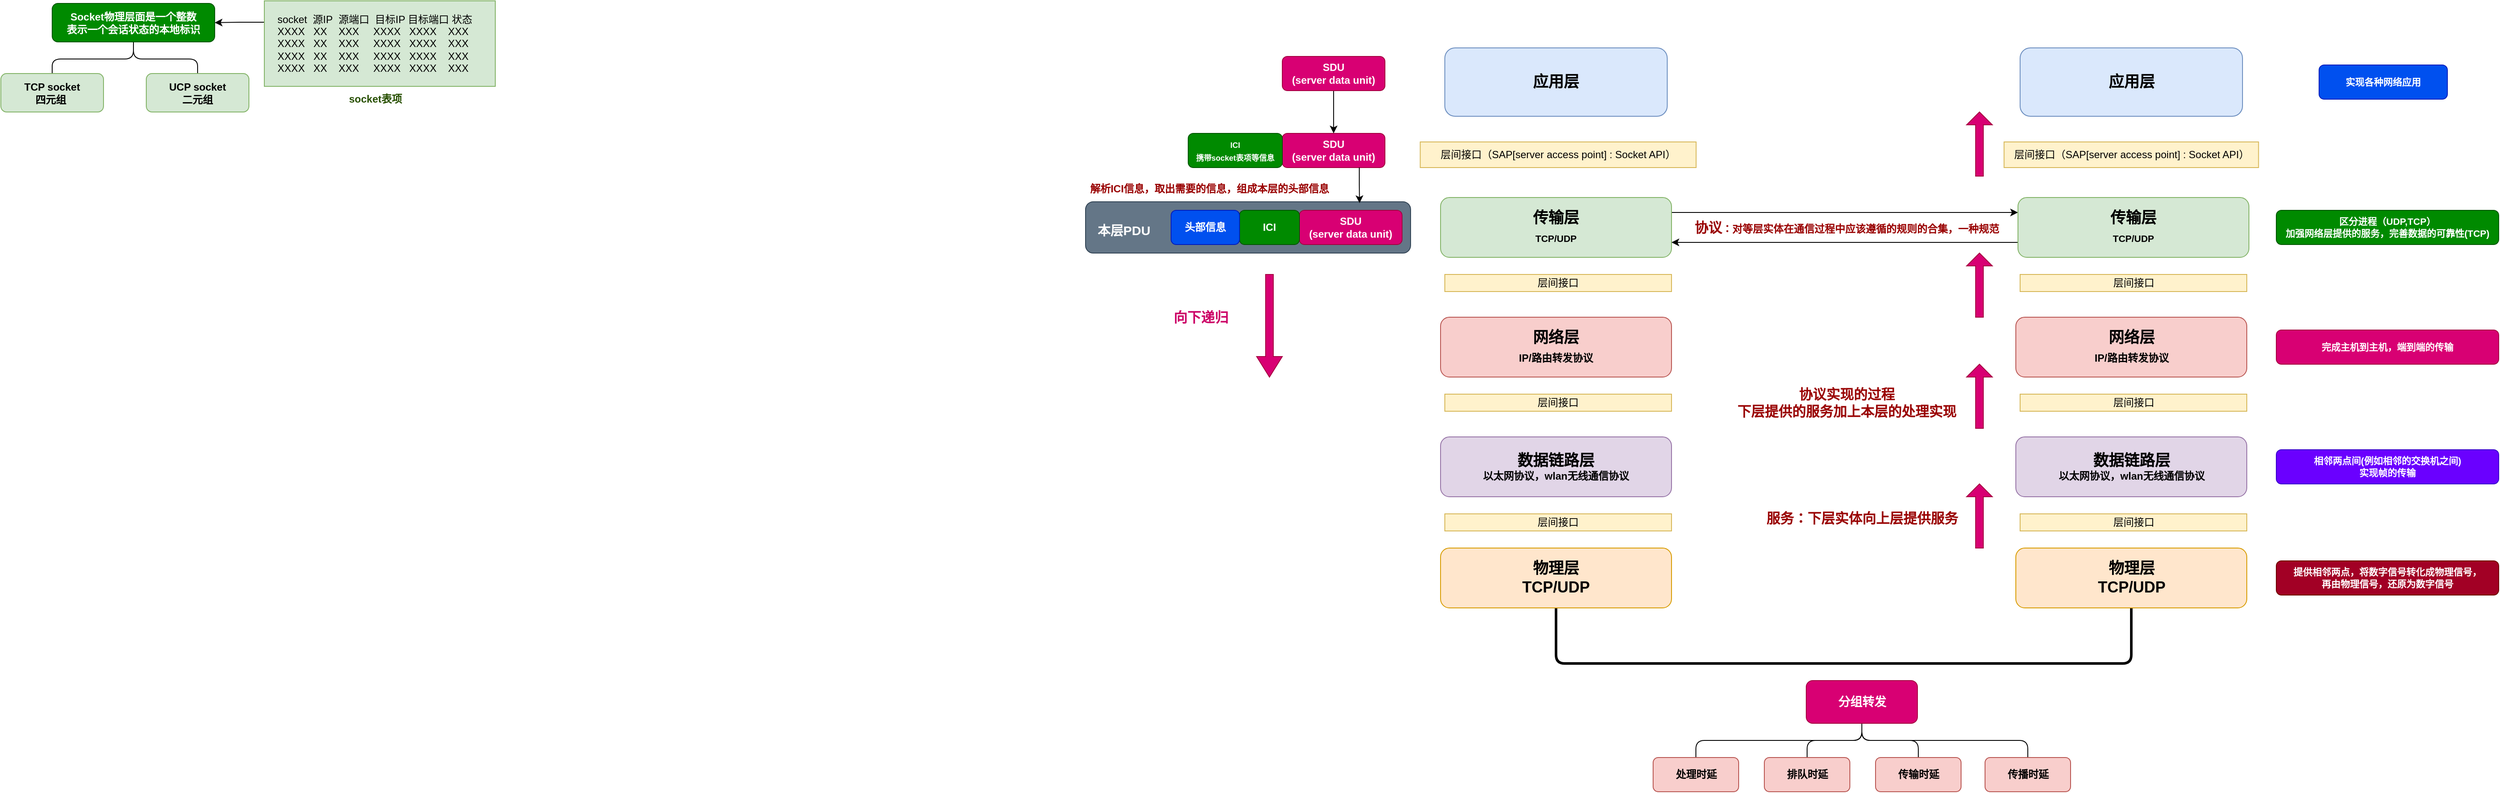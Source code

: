<mxfile version="24.2.5" type="device">
  <diagram name="第 1 页" id="-NdZUMtPmvERGnjt8l_o">
    <mxGraphModel dx="4040" dy="1408" grid="0" gridSize="10" guides="1" tooltips="1" connect="1" arrows="1" fold="1" page="0" pageScale="1" pageWidth="827" pageHeight="1169" math="0" shadow="0">
      <root>
        <mxCell id="0" />
        <mxCell id="1" parent="0" />
        <mxCell id="EleuDhAI7mdlDRZeNzF1-1" value="应用层" style="rounded=1;whiteSpace=wrap;html=1;fontSize=18;fontStyle=1;fillColor=#dae8fc;strokeColor=#6c8ebf;" parent="1" vertex="1">
          <mxGeometry x="238" y="170" width="260" height="80" as="geometry" />
        </mxCell>
        <mxCell id="EleuDhAI7mdlDRZeNzF1-2" value="层间接口（SAP[server access point] : Socket API）" style="rounded=0;whiteSpace=wrap;html=1;fillColor=#fff2cc;strokeColor=#d6b656;" parent="1" vertex="1">
          <mxGeometry x="209.25" y="280" width="322.5" height="30" as="geometry" />
        </mxCell>
        <mxCell id="EleuDhAI7mdlDRZeNzF1-41" style="edgeStyle=orthogonalEdgeStyle;rounded=0;orthogonalLoop=1;jettySize=auto;html=1;exitX=1;exitY=0.25;exitDx=0;exitDy=0;entryX=0;entryY=0.25;entryDx=0;entryDy=0;" parent="1" source="EleuDhAI7mdlDRZeNzF1-3" target="EleuDhAI7mdlDRZeNzF1-27" edge="1">
          <mxGeometry relative="1" as="geometry" />
        </mxCell>
        <mxCell id="EleuDhAI7mdlDRZeNzF1-3" value="传输层&lt;br&gt;&lt;font style=&quot;font-size: 11px;&quot;&gt;TCP/UDP&lt;/font&gt;" style="rounded=1;whiteSpace=wrap;html=1;fontSize=18;fontStyle=1;fillColor=#d5e8d4;strokeColor=#82b366;" parent="1" vertex="1">
          <mxGeometry x="233" y="345" width="270" height="70" as="geometry" />
        </mxCell>
        <mxCell id="EleuDhAI7mdlDRZeNzF1-4" value="层间接口" style="rounded=0;whiteSpace=wrap;html=1;fillColor=#fff2cc;strokeColor=#d6b656;" parent="1" vertex="1">
          <mxGeometry x="238" y="435" width="265" height="20" as="geometry" />
        </mxCell>
        <mxCell id="EleuDhAI7mdlDRZeNzF1-7" value="SDU&lt;br&gt;(server data unit)" style="rounded=1;whiteSpace=wrap;html=1;fillColor=#d80073;fontColor=#ffffff;strokeColor=#A50040;fontStyle=1" parent="1" vertex="1">
          <mxGeometry x="48" y="270" width="120" height="40" as="geometry" />
        </mxCell>
        <mxCell id="EleuDhAI7mdlDRZeNzF1-8" value="&lt;font style=&quot;font-size: 9px;&quot;&gt;ICI&lt;br&gt;携带socket表项等信息&lt;/font&gt;" style="rounded=1;whiteSpace=wrap;html=1;fillColor=#008a00;fontColor=#ffffff;strokeColor=#005700;fontStyle=1" parent="1" vertex="1">
          <mxGeometry x="-62" y="270" width="110" height="40" as="geometry" />
        </mxCell>
        <mxCell id="EleuDhAI7mdlDRZeNzF1-11" style="edgeStyle=orthogonalEdgeStyle;rounded=0;orthogonalLoop=1;jettySize=auto;html=1;exitX=0.5;exitY=1;exitDx=0;exitDy=0;entryX=0.5;entryY=0;entryDx=0;entryDy=0;" parent="1" source="EleuDhAI7mdlDRZeNzF1-10" target="EleuDhAI7mdlDRZeNzF1-7" edge="1">
          <mxGeometry relative="1" as="geometry" />
        </mxCell>
        <mxCell id="EleuDhAI7mdlDRZeNzF1-10" value="SDU&lt;br&gt;(server data unit)" style="rounded=1;whiteSpace=wrap;html=1;fillColor=#d80073;fontColor=#ffffff;strokeColor=#A50040;fontStyle=1" parent="1" vertex="1">
          <mxGeometry x="48" y="180" width="120" height="40" as="geometry" />
        </mxCell>
        <mxCell id="EleuDhAI7mdlDRZeNzF1-17" value="解析ICI信息，取出需要的信息，组成本层的头部信息" style="text;html=1;strokeColor=none;fillColor=none;align=center;verticalAlign=middle;whiteSpace=wrap;rounded=0;fontStyle=1;fontColor=#990000;" parent="1" vertex="1">
          <mxGeometry x="-182" y="320" width="290" height="30" as="geometry" />
        </mxCell>
        <mxCell id="EleuDhAI7mdlDRZeNzF1-18" value="网络层&lt;br&gt;&lt;font style=&quot;font-size: 12px;&quot;&gt;IP/路由转发协议&lt;/font&gt;" style="rounded=1;whiteSpace=wrap;html=1;fontSize=18;fontStyle=1;fillColor=#f8cecc;strokeColor=#b85450;" parent="1" vertex="1">
          <mxGeometry x="233" y="485" width="270" height="70" as="geometry" />
        </mxCell>
        <mxCell id="EleuDhAI7mdlDRZeNzF1-19" value="层间接口" style="rounded=0;whiteSpace=wrap;html=1;fillColor=#fff2cc;strokeColor=#d6b656;" parent="1" vertex="1">
          <mxGeometry x="238" y="575" width="265" height="20" as="geometry" />
        </mxCell>
        <mxCell id="EleuDhAI7mdlDRZeNzF1-20" value="&lt;b style=&quot;font-size: 18px;&quot;&gt;数据链路层&lt;/b&gt;&lt;br&gt;&lt;b&gt;以太网协议，wlan无线通信协议&lt;/b&gt;" style="rounded=1;whiteSpace=wrap;html=1;fillColor=#e1d5e7;strokeColor=#9673a6;verticalAlign=middle;" parent="1" vertex="1">
          <mxGeometry x="233" y="625" width="270" height="70" as="geometry" />
        </mxCell>
        <mxCell id="EleuDhAI7mdlDRZeNzF1-21" value="层间接口" style="rounded=0;whiteSpace=wrap;html=1;fillColor=#fff2cc;strokeColor=#d6b656;" parent="1" vertex="1">
          <mxGeometry x="238" y="715" width="265" height="20" as="geometry" />
        </mxCell>
        <mxCell id="EleuDhAI7mdlDRZeNzF1-73" style="edgeStyle=orthogonalEdgeStyle;shape=connector;curved=0;rounded=1;orthogonalLoop=1;jettySize=auto;html=1;exitX=0.5;exitY=1;exitDx=0;exitDy=0;entryX=0.5;entryY=1;entryDx=0;entryDy=0;labelBackgroundColor=default;strokeColor=default;align=center;verticalAlign=middle;fontFamily=Helvetica;fontSize=11;fontColor=default;endArrow=none;endFill=0;strokeWidth=3;" parent="1" source="EleuDhAI7mdlDRZeNzF1-22" target="EleuDhAI7mdlDRZeNzF1-33" edge="1">
          <mxGeometry relative="1" as="geometry">
            <Array as="points">
              <mxPoint x="368" y="890" />
              <mxPoint x="1041" y="890" />
            </Array>
          </mxGeometry>
        </mxCell>
        <mxCell id="EleuDhAI7mdlDRZeNzF1-22" value="物理层&lt;br&gt;TCP/UDP" style="rounded=1;whiteSpace=wrap;html=1;fontSize=18;fontStyle=1;fillColor=#ffe6cc;strokeColor=#d79b00;" parent="1" vertex="1">
          <mxGeometry x="233" y="755" width="270" height="70" as="geometry" />
        </mxCell>
        <mxCell id="EleuDhAI7mdlDRZeNzF1-25" value="应用层" style="rounded=1;whiteSpace=wrap;html=1;fontSize=18;fontStyle=1;fillColor=#dae8fc;strokeColor=#6c8ebf;" parent="1" vertex="1">
          <mxGeometry x="910.5" y="170" width="260" height="80" as="geometry" />
        </mxCell>
        <mxCell id="EleuDhAI7mdlDRZeNzF1-26" value="层间接口（SAP[server access point] : Socket API）" style="rounded=0;whiteSpace=wrap;html=1;fillColor=#fff2cc;strokeColor=#d6b656;" parent="1" vertex="1">
          <mxGeometry x="891.75" y="280" width="297.5" height="30" as="geometry" />
        </mxCell>
        <mxCell id="EleuDhAI7mdlDRZeNzF1-42" style="edgeStyle=orthogonalEdgeStyle;rounded=0;orthogonalLoop=1;jettySize=auto;html=1;exitX=0;exitY=0.75;exitDx=0;exitDy=0;entryX=1;entryY=0.75;entryDx=0;entryDy=0;" parent="1" source="EleuDhAI7mdlDRZeNzF1-27" target="EleuDhAI7mdlDRZeNzF1-3" edge="1">
          <mxGeometry relative="1" as="geometry" />
        </mxCell>
        <mxCell id="EleuDhAI7mdlDRZeNzF1-27" value="传输层&lt;br&gt;&lt;font style=&quot;font-size: 11px;&quot;&gt;TCP/UDP&lt;/font&gt;" style="rounded=1;whiteSpace=wrap;html=1;fontSize=18;fontStyle=1;fillColor=#d5e8d4;strokeColor=#82b366;" parent="1" vertex="1">
          <mxGeometry x="908" y="345" width="270" height="70" as="geometry" />
        </mxCell>
        <mxCell id="EleuDhAI7mdlDRZeNzF1-28" value="层间接口" style="rounded=0;whiteSpace=wrap;html=1;fillColor=#fff2cc;strokeColor=#d6b656;" parent="1" vertex="1">
          <mxGeometry x="910.5" y="435" width="265" height="20" as="geometry" />
        </mxCell>
        <mxCell id="EleuDhAI7mdlDRZeNzF1-29" value="网络层&lt;br&gt;&lt;font style=&quot;font-size: 12px;&quot;&gt;IP/路由转发协议&lt;/font&gt;" style="rounded=1;whiteSpace=wrap;html=1;fontSize=18;fontStyle=1;fillColor=#f8cecc;strokeColor=#b85450;" parent="1" vertex="1">
          <mxGeometry x="905.5" y="485" width="270" height="70" as="geometry" />
        </mxCell>
        <mxCell id="EleuDhAI7mdlDRZeNzF1-30" value="层间接口" style="rounded=0;whiteSpace=wrap;html=1;fillColor=#fff2cc;strokeColor=#d6b656;" parent="1" vertex="1">
          <mxGeometry x="910.5" y="575" width="265" height="20" as="geometry" />
        </mxCell>
        <mxCell id="EleuDhAI7mdlDRZeNzF1-31" value="&lt;b style=&quot;font-size: 18px;&quot;&gt;数据链路层&lt;/b&gt;&lt;br&gt;&lt;b&gt;以太网协议，wlan无线通信协议&lt;/b&gt;" style="rounded=1;whiteSpace=wrap;html=1;fillColor=#e1d5e7;strokeColor=#9673a6;verticalAlign=middle;" parent="1" vertex="1">
          <mxGeometry x="905.5" y="625" width="270" height="70" as="geometry" />
        </mxCell>
        <mxCell id="EleuDhAI7mdlDRZeNzF1-32" value="层间接口" style="rounded=0;whiteSpace=wrap;html=1;fillColor=#fff2cc;strokeColor=#d6b656;" parent="1" vertex="1">
          <mxGeometry x="910.5" y="715" width="265" height="20" as="geometry" />
        </mxCell>
        <mxCell id="EleuDhAI7mdlDRZeNzF1-33" value="物理层&lt;br&gt;TCP/UDP" style="rounded=1;whiteSpace=wrap;html=1;fontSize=18;fontStyle=1;fillColor=#ffe6cc;strokeColor=#d79b00;" parent="1" vertex="1">
          <mxGeometry x="905.5" y="755" width="270" height="70" as="geometry" />
        </mxCell>
        <mxCell id="EleuDhAI7mdlDRZeNzF1-40" value="&lt;font style=&quot;font-size: 16px;&quot;&gt;协议&lt;/font&gt;：对等层实体在通信过程中应该遵循的规则的合集，一种规范" style="text;html=1;strokeColor=none;fillColor=none;align=center;verticalAlign=middle;whiteSpace=wrap;rounded=0;fontStyle=1;fontColor=#990000;" parent="1" vertex="1">
          <mxGeometry x="528" y="365" width="360" height="30" as="geometry" />
        </mxCell>
        <mxCell id="EleuDhAI7mdlDRZeNzF1-46" value="" style="shape=singleArrow;direction=north;whiteSpace=wrap;html=1;fillColor=#d80073;strokeColor=#A50040;fontColor=#ffffff;" parent="1" vertex="1">
          <mxGeometry x="848" y="680" width="30" height="75" as="geometry" />
        </mxCell>
        <mxCell id="EleuDhAI7mdlDRZeNzF1-48" value="" style="shape=singleArrow;direction=north;whiteSpace=wrap;html=1;fillColor=#d80073;strokeColor=#A50040;fontColor=#ffffff;" parent="1" vertex="1">
          <mxGeometry x="848" y="540" width="30" height="75" as="geometry" />
        </mxCell>
        <mxCell id="EleuDhAI7mdlDRZeNzF1-49" value="" style="shape=singleArrow;direction=north;whiteSpace=wrap;html=1;fillColor=#d80073;strokeColor=#A50040;fontColor=#ffffff;" parent="1" vertex="1">
          <mxGeometry x="848" y="410" width="30" height="75" as="geometry" />
        </mxCell>
        <mxCell id="EleuDhAI7mdlDRZeNzF1-50" value="" style="shape=singleArrow;direction=north;whiteSpace=wrap;html=1;fillColor=#d80073;strokeColor=#A50040;fontColor=#ffffff;" parent="1" vertex="1">
          <mxGeometry x="848" y="245" width="30" height="75" as="geometry" />
        </mxCell>
        <mxCell id="EleuDhAI7mdlDRZeNzF1-51" value="&lt;span style=&quot;font-size: 16px;&quot;&gt;服务：下层实体向上层提供服务&lt;/span&gt;" style="text;html=1;strokeColor=none;fillColor=none;align=center;verticalAlign=middle;whiteSpace=wrap;rounded=0;fontStyle=1;fontColor=#990000;" parent="1" vertex="1">
          <mxGeometry x="545.5" y="705" width="360" height="30" as="geometry" />
        </mxCell>
        <mxCell id="EleuDhAI7mdlDRZeNzF1-52" value="&lt;span style=&quot;font-size: 16px;&quot;&gt;协议实现的过程&lt;br&gt;下层提供的服务加上本层的处理实现&lt;br&gt;&lt;/span&gt;" style="text;html=1;strokeColor=none;fillColor=none;align=center;verticalAlign=middle;whiteSpace=wrap;rounded=0;fontStyle=1;fontColor=#990000;" parent="1" vertex="1">
          <mxGeometry x="528" y="570" width="360" height="30" as="geometry" />
        </mxCell>
        <mxCell id="EleuDhAI7mdlDRZeNzF1-68" style="edgeStyle=orthogonalEdgeStyle;rounded=0;orthogonalLoop=1;jettySize=auto;html=1;exitX=0;exitY=0.25;exitDx=0;exitDy=0;entryX=1;entryY=0.5;entryDx=0;entryDy=0;" parent="1" source="EleuDhAI7mdlDRZeNzF1-56" target="EleuDhAI7mdlDRZeNzF1-66" edge="1">
          <mxGeometry relative="1" as="geometry" />
        </mxCell>
        <mxCell id="EleuDhAI7mdlDRZeNzF1-56" value="&amp;nbsp; &amp;nbsp; socket&amp;nbsp; 源IP&amp;nbsp; 源端口&amp;nbsp; 目标IP 目标端口 状态&lt;br&gt;&amp;nbsp; &amp;nbsp; XXXX&amp;nbsp; &amp;nbsp;XX&amp;nbsp; &amp;nbsp; XXX&amp;nbsp; &amp;nbsp; &amp;nbsp;XXXX&amp;nbsp; &amp;nbsp;XXXX&amp;nbsp; &amp;nbsp; XXX&lt;br&gt;&amp;nbsp; &amp;nbsp; XXXX&amp;nbsp; &amp;nbsp;XX&amp;nbsp; &amp;nbsp; XXX&amp;nbsp; &amp;nbsp; &amp;nbsp;XXXX&amp;nbsp; &amp;nbsp;XXXX&amp;nbsp; &amp;nbsp; XXX&lt;br&gt;&amp;nbsp; &amp;nbsp; XXXX&amp;nbsp; &amp;nbsp;XX&amp;nbsp; &amp;nbsp; XXX&amp;nbsp; &amp;nbsp; &amp;nbsp;XXXX&amp;nbsp; &amp;nbsp;XXXX&amp;nbsp; &amp;nbsp; XXX&lt;br&gt;&amp;nbsp; &amp;nbsp; XXXX&amp;nbsp; &amp;nbsp;XX&amp;nbsp; &amp;nbsp; XXX&amp;nbsp; &amp;nbsp; &amp;nbsp;XXXX&amp;nbsp; &amp;nbsp;XXXX&amp;nbsp; &amp;nbsp; XXX" style="rounded=0;whiteSpace=wrap;html=1;align=left;fillColor=#d5e8d4;strokeColor=#82b366;" parent="1" vertex="1">
          <mxGeometry x="-1142" y="115" width="270" height="100" as="geometry" />
        </mxCell>
        <mxCell id="EleuDhAI7mdlDRZeNzF1-59" value="socket表项" style="text;html=1;strokeColor=none;fillColor=none;align=center;verticalAlign=middle;whiteSpace=wrap;rounded=0;fontStyle=1;fontColor=#274F00;" parent="1" vertex="1">
          <mxGeometry x="-1092" y="215" width="160" height="30" as="geometry" />
        </mxCell>
        <mxCell id="EleuDhAI7mdlDRZeNzF1-63" value="" style="group;fontStyle=1;fontColor=#FFFFFF;" parent="1" vertex="1" connectable="0">
          <mxGeometry x="-182" y="350" width="380" height="60" as="geometry" />
        </mxCell>
        <mxCell id="EleuDhAI7mdlDRZeNzF1-60" value="" style="rounded=1;whiteSpace=wrap;html=1;fillColor=#647687;fontColor=#ffffff;strokeColor=#314354;" parent="EleuDhAI7mdlDRZeNzF1-63" vertex="1">
          <mxGeometry width="380" height="60" as="geometry" />
        </mxCell>
        <mxCell id="EleuDhAI7mdlDRZeNzF1-12" value="SDU&lt;br&gt;(server data unit)" style="rounded=1;whiteSpace=wrap;html=1;fillColor=#d80073;fontColor=#ffffff;strokeColor=#A50040;fontStyle=1" parent="EleuDhAI7mdlDRZeNzF1-63" vertex="1">
          <mxGeometry x="250" y="10" width="120" height="40" as="geometry" />
        </mxCell>
        <mxCell id="EleuDhAI7mdlDRZeNzF1-13" value="ICI" style="rounded=1;whiteSpace=wrap;html=1;fillColor=#008a00;fontColor=#ffffff;strokeColor=#005700;fontStyle=1" parent="EleuDhAI7mdlDRZeNzF1-63" vertex="1">
          <mxGeometry x="180" y="10" width="70" height="40" as="geometry" />
        </mxCell>
        <mxCell id="EleuDhAI7mdlDRZeNzF1-14" value="头部信息" style="rounded=1;whiteSpace=wrap;html=1;fillColor=#0050ef;fontColor=#ffffff;strokeColor=#001DBC;fontStyle=1" parent="EleuDhAI7mdlDRZeNzF1-63" vertex="1">
          <mxGeometry x="100" y="10" width="80" height="40" as="geometry" />
        </mxCell>
        <mxCell id="EleuDhAI7mdlDRZeNzF1-65" value="&lt;font style=&quot;font-size: 15px;&quot; color=&quot;#ffffff&quot;&gt;本层PDU&lt;/font&gt;" style="text;html=1;strokeColor=none;fillColor=none;align=center;verticalAlign=middle;whiteSpace=wrap;rounded=0;fontStyle=1" parent="EleuDhAI7mdlDRZeNzF1-63" vertex="1">
          <mxGeometry x="10" y="15" width="70" height="35" as="geometry" />
        </mxCell>
        <mxCell id="EleuDhAI7mdlDRZeNzF1-71" style="edgeStyle=orthogonalEdgeStyle;rounded=1;orthogonalLoop=1;jettySize=auto;html=1;exitX=0.5;exitY=1;exitDx=0;exitDy=0;curved=0;endArrow=none;endFill=0;" parent="1" source="EleuDhAI7mdlDRZeNzF1-66" target="EleuDhAI7mdlDRZeNzF1-69" edge="1">
          <mxGeometry relative="1" as="geometry" />
        </mxCell>
        <mxCell id="EleuDhAI7mdlDRZeNzF1-72" style="edgeStyle=orthogonalEdgeStyle;shape=connector;curved=0;rounded=1;orthogonalLoop=1;jettySize=auto;html=1;exitX=0.5;exitY=1;exitDx=0;exitDy=0;entryX=0.5;entryY=0;entryDx=0;entryDy=0;labelBackgroundColor=default;strokeColor=default;align=center;verticalAlign=middle;fontFamily=Helvetica;fontSize=11;fontColor=default;endArrow=none;endFill=0;" parent="1" source="EleuDhAI7mdlDRZeNzF1-66" target="EleuDhAI7mdlDRZeNzF1-70" edge="1">
          <mxGeometry relative="1" as="geometry" />
        </mxCell>
        <mxCell id="EleuDhAI7mdlDRZeNzF1-66" value="Socket物理层面是一个整数&lt;br&gt;表示一个会话状态的本地标识" style="rounded=1;whiteSpace=wrap;html=1;fillColor=#008a00;fontColor=#ffffff;strokeColor=#005700;fontStyle=1" parent="1" vertex="1">
          <mxGeometry x="-1390" y="118" width="190" height="45" as="geometry" />
        </mxCell>
        <mxCell id="EleuDhAI7mdlDRZeNzF1-69" value="TCP socket&lt;br&gt;四元组&amp;nbsp;" style="rounded=1;whiteSpace=wrap;html=1;fillColor=#d5e8d4;strokeColor=#82b366;fontStyle=1" parent="1" vertex="1">
          <mxGeometry x="-1450" y="200" width="120" height="45" as="geometry" />
        </mxCell>
        <mxCell id="EleuDhAI7mdlDRZeNzF1-70" value="UCP socket&lt;br&gt;二元组" style="rounded=1;whiteSpace=wrap;html=1;fillColor=#d5e8d4;strokeColor=#82b366;fontStyle=1" parent="1" vertex="1">
          <mxGeometry x="-1280" y="200" width="120" height="45" as="geometry" />
        </mxCell>
        <mxCell id="EleuDhAI7mdlDRZeNzF1-89" style="edgeStyle=orthogonalEdgeStyle;shape=connector;curved=0;rounded=1;orthogonalLoop=1;jettySize=auto;html=1;exitX=0.5;exitY=1;exitDx=0;exitDy=0;entryX=0.5;entryY=0;entryDx=0;entryDy=0;labelBackgroundColor=default;strokeColor=default;align=center;verticalAlign=middle;fontFamily=Helvetica;fontSize=11;fontColor=default;endArrow=none;endFill=0;" parent="1" source="EleuDhAI7mdlDRZeNzF1-81" target="EleuDhAI7mdlDRZeNzF1-85" edge="1">
          <mxGeometry relative="1" as="geometry" />
        </mxCell>
        <mxCell id="EleuDhAI7mdlDRZeNzF1-90" style="edgeStyle=orthogonalEdgeStyle;shape=connector;curved=0;rounded=1;orthogonalLoop=1;jettySize=auto;html=1;exitX=0.5;exitY=1;exitDx=0;exitDy=0;entryX=0.5;entryY=0;entryDx=0;entryDy=0;labelBackgroundColor=default;strokeColor=default;align=center;verticalAlign=middle;fontFamily=Helvetica;fontSize=11;fontColor=default;endArrow=none;endFill=0;" parent="1" source="EleuDhAI7mdlDRZeNzF1-81" target="EleuDhAI7mdlDRZeNzF1-86" edge="1">
          <mxGeometry relative="1" as="geometry" />
        </mxCell>
        <mxCell id="EleuDhAI7mdlDRZeNzF1-92" style="edgeStyle=orthogonalEdgeStyle;shape=connector;curved=0;rounded=1;orthogonalLoop=1;jettySize=auto;html=1;exitX=0.5;exitY=1;exitDx=0;exitDy=0;entryX=0.5;entryY=0;entryDx=0;entryDy=0;labelBackgroundColor=default;strokeColor=default;align=center;verticalAlign=middle;fontFamily=Helvetica;fontSize=11;fontColor=default;endArrow=none;endFill=0;" parent="1" source="EleuDhAI7mdlDRZeNzF1-81" target="EleuDhAI7mdlDRZeNzF1-83" edge="1">
          <mxGeometry relative="1" as="geometry" />
        </mxCell>
        <mxCell id="EleuDhAI7mdlDRZeNzF1-93" style="edgeStyle=orthogonalEdgeStyle;shape=connector;curved=0;rounded=1;orthogonalLoop=1;jettySize=auto;html=1;exitX=0.5;exitY=1;exitDx=0;exitDy=0;entryX=0.5;entryY=0;entryDx=0;entryDy=0;labelBackgroundColor=default;strokeColor=default;align=center;verticalAlign=middle;fontFamily=Helvetica;fontSize=11;fontColor=default;endArrow=none;endFill=0;" parent="1" source="EleuDhAI7mdlDRZeNzF1-81" target="EleuDhAI7mdlDRZeNzF1-87" edge="1">
          <mxGeometry relative="1" as="geometry" />
        </mxCell>
        <mxCell id="EleuDhAI7mdlDRZeNzF1-81" value="&lt;font style=&quot;font-size: 14px;&quot;&gt;分组转发&lt;/font&gt;" style="rounded=1;whiteSpace=wrap;html=1;fontFamily=Helvetica;fontSize=11;fontColor=#ffffff;fillColor=#d80073;strokeColor=#A50040;fontStyle=1" parent="1" vertex="1">
          <mxGeometry x="660.5" y="910" width="130" height="50" as="geometry" />
        </mxCell>
        <mxCell id="EleuDhAI7mdlDRZeNzF1-83" value="&lt;font style=&quot;font-size: 12px;&quot;&gt;处理时延&lt;/font&gt;" style="rounded=1;whiteSpace=wrap;html=1;fontFamily=Helvetica;fontSize=11;fillColor=#f8cecc;strokeColor=#b85450;fontStyle=1" parent="1" vertex="1">
          <mxGeometry x="481.5" y="1000" width="100" height="40" as="geometry" />
        </mxCell>
        <mxCell id="EleuDhAI7mdlDRZeNzF1-85" value="&lt;font style=&quot;font-size: 12px;&quot;&gt;排队时延&lt;/font&gt;" style="rounded=1;whiteSpace=wrap;html=1;fontFamily=Helvetica;fontSize=11;fillColor=#f8cecc;strokeColor=#b85450;fontStyle=1" parent="1" vertex="1">
          <mxGeometry x="611.5" y="1000" width="100" height="40" as="geometry" />
        </mxCell>
        <mxCell id="EleuDhAI7mdlDRZeNzF1-86" value="&lt;font style=&quot;font-size: 12px;&quot;&gt;传输时延&lt;/font&gt;" style="rounded=1;whiteSpace=wrap;html=1;fontFamily=Helvetica;fontSize=11;fillColor=#f8cecc;strokeColor=#b85450;fontStyle=1" parent="1" vertex="1">
          <mxGeometry x="741.5" y="1000" width="100" height="40" as="geometry" />
        </mxCell>
        <mxCell id="EleuDhAI7mdlDRZeNzF1-87" value="&lt;font style=&quot;font-size: 12px;&quot;&gt;传播时延&lt;/font&gt;" style="rounded=1;whiteSpace=wrap;html=1;fontFamily=Helvetica;fontSize=11;fillColor=#f8cecc;strokeColor=#b85450;fontStyle=1" parent="1" vertex="1">
          <mxGeometry x="869.5" y="1000" width="100" height="40" as="geometry" />
        </mxCell>
        <mxCell id="EleuDhAI7mdlDRZeNzF1-94" value="" style="shape=singleArrow;direction=north;whiteSpace=wrap;html=1;fillColor=#d80073;strokeColor=#A50040;fontColor=#ffffff;rotation=-180;" parent="1" vertex="1">
          <mxGeometry x="18" y="435" width="30" height="120" as="geometry" />
        </mxCell>
        <mxCell id="EleuDhAI7mdlDRZeNzF1-95" value="&lt;font color=&quot;#cc0066&quot; style=&quot;font-size: 16px;&quot;&gt;向下递归&lt;/font&gt;" style="text;html=1;strokeColor=none;fillColor=none;align=center;verticalAlign=middle;whiteSpace=wrap;rounded=0;fontStyle=1;fontColor=#990000;fontSize=16;" parent="1" vertex="1">
          <mxGeometry x="-112" y="460" width="130" height="50" as="geometry" />
        </mxCell>
        <mxCell id="EleuDhAI7mdlDRZeNzF1-98" style="edgeStyle=orthogonalEdgeStyle;shape=connector;rounded=0;orthogonalLoop=1;jettySize=auto;html=1;exitX=0.75;exitY=1;exitDx=0;exitDy=0;entryX=0.843;entryY=0.026;entryDx=0;entryDy=0;entryPerimeter=0;labelBackgroundColor=default;strokeColor=default;align=center;verticalAlign=middle;fontFamily=Helvetica;fontSize=11;fontColor=default;endArrow=classic;" parent="1" source="EleuDhAI7mdlDRZeNzF1-7" target="EleuDhAI7mdlDRZeNzF1-60" edge="1">
          <mxGeometry relative="1" as="geometry" />
        </mxCell>
        <mxCell id="EleuDhAI7mdlDRZeNzF1-99" value="提供相邻两点，将数字信号转化成物理信号，&lt;br&gt;再由物理信号，还原为数字信号" style="rounded=1;whiteSpace=wrap;html=1;fontFamily=Helvetica;fontSize=11;fontColor=#ffffff;fillColor=#a20025;strokeColor=#6F0000;fontStyle=1" parent="1" vertex="1">
          <mxGeometry x="1210" y="770" width="260" height="40" as="geometry" />
        </mxCell>
        <mxCell id="EleuDhAI7mdlDRZeNzF1-100" value="相邻两点间(例如相邻的交换机之间)&lt;br&gt;实现帧的传输" style="rounded=1;whiteSpace=wrap;html=1;fontFamily=Helvetica;fontSize=11;fontColor=#ffffff;fillColor=#6a00ff;strokeColor=#3700CC;fontStyle=1" parent="1" vertex="1">
          <mxGeometry x="1210" y="640" width="260" height="40" as="geometry" />
        </mxCell>
        <mxCell id="EleuDhAI7mdlDRZeNzF1-101" value="完成主机到主机，端到端的传输" style="rounded=1;whiteSpace=wrap;html=1;fontFamily=Helvetica;fontSize=11;fontColor=#ffffff;fillColor=#d80073;strokeColor=#A50040;fontStyle=1" parent="1" vertex="1">
          <mxGeometry x="1210" y="500" width="260" height="40" as="geometry" />
        </mxCell>
        <mxCell id="EleuDhAI7mdlDRZeNzF1-102" value="区分进程（UDP,TCP）&lt;br&gt;加强网络层提供的服务，完善数据的可靠性(TCP)" style="rounded=1;whiteSpace=wrap;html=1;fontFamily=Helvetica;fontSize=11;fontColor=#ffffff;fillColor=#008a00;strokeColor=#005700;fontStyle=1" parent="1" vertex="1">
          <mxGeometry x="1210" y="360" width="260" height="40" as="geometry" />
        </mxCell>
        <mxCell id="EleuDhAI7mdlDRZeNzF1-103" value="实现各种网络应用" style="rounded=1;whiteSpace=wrap;html=1;fontFamily=Helvetica;fontSize=11;fontColor=#ffffff;fillColor=#0050ef;strokeColor=#001DBC;fontStyle=1" parent="1" vertex="1">
          <mxGeometry x="1260" y="190" width="150" height="40" as="geometry" />
        </mxCell>
      </root>
    </mxGraphModel>
  </diagram>
</mxfile>
